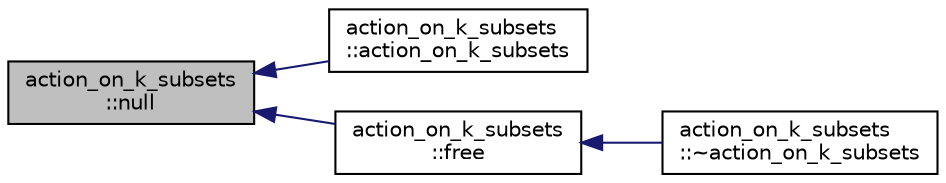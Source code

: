 digraph "action_on_k_subsets::null"
{
  edge [fontname="Helvetica",fontsize="10",labelfontname="Helvetica",labelfontsize="10"];
  node [fontname="Helvetica",fontsize="10",shape=record];
  rankdir="LR";
  Node275 [label="action_on_k_subsets\l::null",height=0.2,width=0.4,color="black", fillcolor="grey75", style="filled", fontcolor="black"];
  Node275 -> Node276 [dir="back",color="midnightblue",fontsize="10",style="solid",fontname="Helvetica"];
  Node276 [label="action_on_k_subsets\l::action_on_k_subsets",height=0.2,width=0.4,color="black", fillcolor="white", style="filled",URL="$d3/d04/classaction__on__k__subsets.html#a8a35d463811c0aedcece14b7be7a7419"];
  Node275 -> Node277 [dir="back",color="midnightblue",fontsize="10",style="solid",fontname="Helvetica"];
  Node277 [label="action_on_k_subsets\l::free",height=0.2,width=0.4,color="black", fillcolor="white", style="filled",URL="$d3/d04/classaction__on__k__subsets.html#a2acb6066d1df683d30d8e640e0613e6f"];
  Node277 -> Node278 [dir="back",color="midnightblue",fontsize="10",style="solid",fontname="Helvetica"];
  Node278 [label="action_on_k_subsets\l::~action_on_k_subsets",height=0.2,width=0.4,color="black", fillcolor="white", style="filled",URL="$d3/d04/classaction__on__k__subsets.html#aa7337af815f2cda443ef45608eb9c26f"];
}
